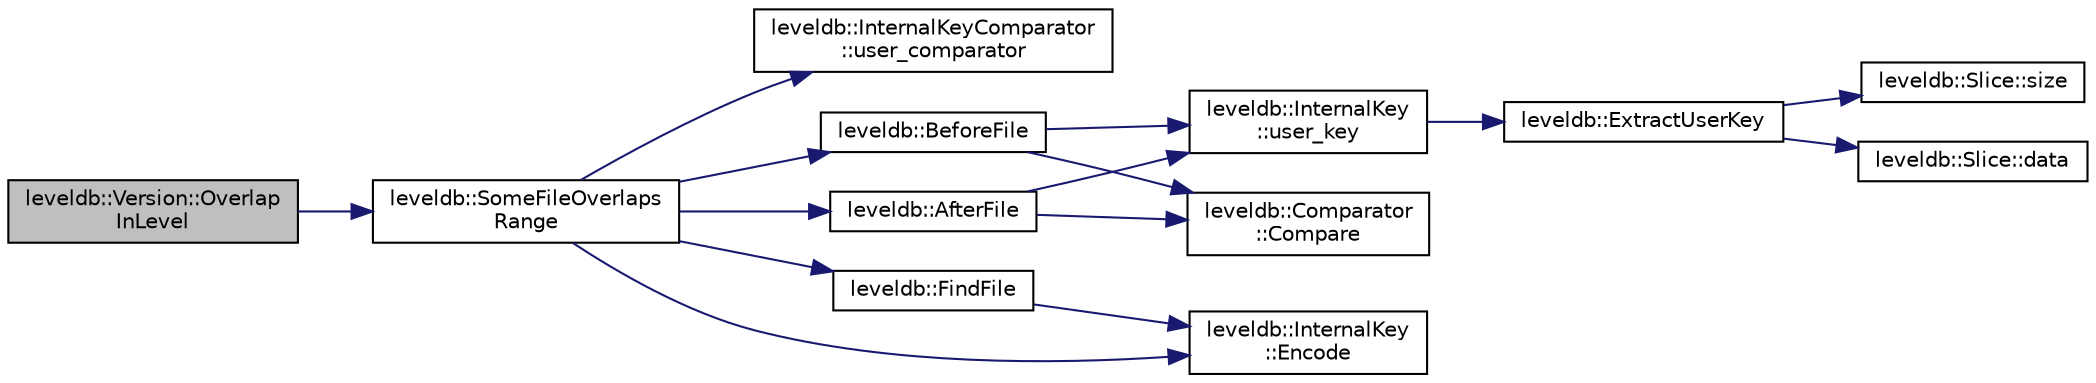 digraph "leveldb::Version::OverlapInLevel"
{
  edge [fontname="Helvetica",fontsize="10",labelfontname="Helvetica",labelfontsize="10"];
  node [fontname="Helvetica",fontsize="10",shape=record];
  rankdir="LR";
  Node1 [label="leveldb::Version::Overlap\lInLevel",height=0.2,width=0.4,color="black", fillcolor="grey75", style="filled" fontcolor="black"];
  Node1 -> Node2 [color="midnightblue",fontsize="10",style="solid",fontname="Helvetica"];
  Node2 [label="leveldb::SomeFileOverlaps\lRange",height=0.2,width=0.4,color="black", fillcolor="white", style="filled",URL="$namespaceleveldb.html#a1a6a370f17b20667b885b5b91159c5a9"];
  Node2 -> Node3 [color="midnightblue",fontsize="10",style="solid",fontname="Helvetica"];
  Node3 [label="leveldb::InternalKeyComparator\l::user_comparator",height=0.2,width=0.4,color="black", fillcolor="white", style="filled",URL="$classleveldb_1_1_internal_key_comparator.html#a86ca575a4560bb76e2bcebc0618abd31"];
  Node2 -> Node4 [color="midnightblue",fontsize="10",style="solid",fontname="Helvetica"];
  Node4 [label="leveldb::AfterFile",height=0.2,width=0.4,color="black", fillcolor="white", style="filled",URL="$namespaceleveldb.html#a7f9c247b8bae634426f95a6a4443ebfc"];
  Node4 -> Node5 [color="midnightblue",fontsize="10",style="solid",fontname="Helvetica"];
  Node5 [label="leveldb::Comparator\l::Compare",height=0.2,width=0.4,color="black", fillcolor="white", style="filled",URL="$structleveldb_1_1_comparator.html#a05dae6edcad3c7db23827c0233d74039"];
  Node4 -> Node6 [color="midnightblue",fontsize="10",style="solid",fontname="Helvetica"];
  Node6 [label="leveldb::InternalKey\l::user_key",height=0.2,width=0.4,color="black", fillcolor="white", style="filled",URL="$classleveldb_1_1_internal_key.html#a8eeee76862e806006549784fe21fff61"];
  Node6 -> Node7 [color="midnightblue",fontsize="10",style="solid",fontname="Helvetica"];
  Node7 [label="leveldb::ExtractUserKey",height=0.2,width=0.4,color="black", fillcolor="white", style="filled",URL="$namespaceleveldb.html#a1c889869840312393b805ad91a41b94f"];
  Node7 -> Node8 [color="midnightblue",fontsize="10",style="solid",fontname="Helvetica"];
  Node8 [label="leveldb::Slice::size",height=0.2,width=0.4,color="black", fillcolor="white", style="filled",URL="$classleveldb_1_1_slice.html#a947d3173f04f8a30553e89046daf91d5"];
  Node7 -> Node9 [color="midnightblue",fontsize="10",style="solid",fontname="Helvetica"];
  Node9 [label="leveldb::Slice::data",height=0.2,width=0.4,color="black", fillcolor="white", style="filled",URL="$classleveldb_1_1_slice.html#aa64861043d9deee6889461bf0593cf73"];
  Node2 -> Node10 [color="midnightblue",fontsize="10",style="solid",fontname="Helvetica"];
  Node10 [label="leveldb::BeforeFile",height=0.2,width=0.4,color="black", fillcolor="white", style="filled",URL="$namespaceleveldb.html#ad320b62435f131ca2217d00425cae151"];
  Node10 -> Node5 [color="midnightblue",fontsize="10",style="solid",fontname="Helvetica"];
  Node10 -> Node6 [color="midnightblue",fontsize="10",style="solid",fontname="Helvetica"];
  Node2 -> Node11 [color="midnightblue",fontsize="10",style="solid",fontname="Helvetica"];
  Node11 [label="leveldb::FindFile",height=0.2,width=0.4,color="black", fillcolor="white", style="filled",URL="$namespaceleveldb.html#a812c4c6cf8299e767535a59f2205df0c"];
  Node11 -> Node12 [color="midnightblue",fontsize="10",style="solid",fontname="Helvetica"];
  Node12 [label="leveldb::InternalKey\l::Encode",height=0.2,width=0.4,color="black", fillcolor="white", style="filled",URL="$classleveldb_1_1_internal_key.html#aed986eb7cb360bd6955097235ad267b6"];
  Node2 -> Node12 [color="midnightblue",fontsize="10",style="solid",fontname="Helvetica"];
}
